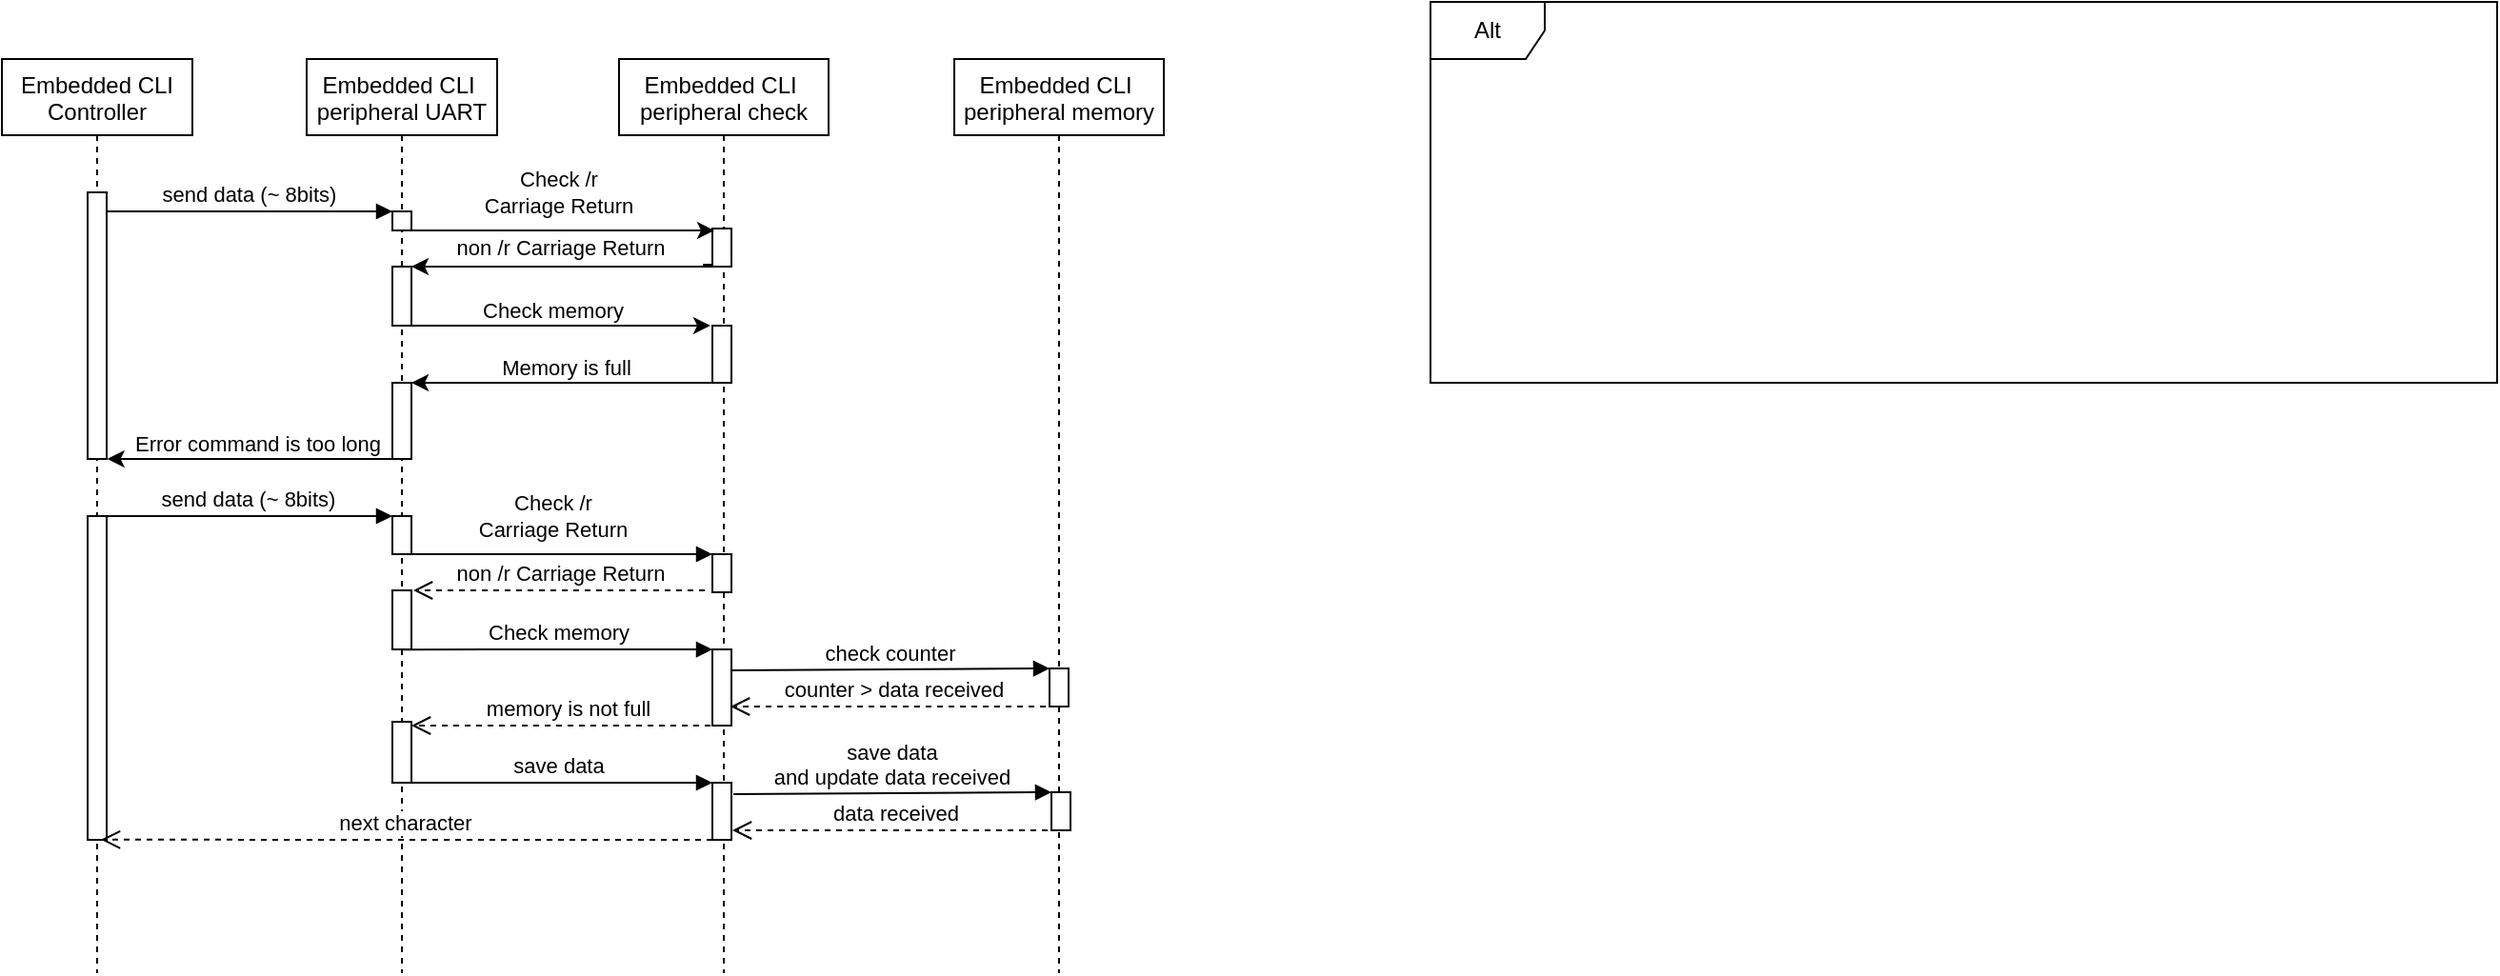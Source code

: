 <mxfile version="15.8.4" type="device"><diagram id="kgpKYQtTHZ0yAKxKKP6v" name="Page-1"><mxGraphModel dx="777" dy="526" grid="1" gridSize="10" guides="1" tooltips="1" connect="1" arrows="1" fold="1" page="1" pageScale="1" pageWidth="850" pageHeight="1100" math="0" shadow="0"><root><mxCell id="0"/><mxCell id="1" parent="0"/><mxCell id="yDon4UUU43RxTDHOvDxB-22" value="Alt" style="shape=umlFrame;whiteSpace=wrap;html=1;" vertex="1" parent="1"><mxGeometry x="850" y="50" width="560" height="200" as="geometry"/></mxCell><mxCell id="3nuBFxr9cyL0pnOWT2aG-1" value="Embedded CLI&#10;Controller" style="shape=umlLifeline;perimeter=lifelinePerimeter;container=1;collapsible=0;recursiveResize=0;rounded=0;shadow=0;strokeWidth=1;" parent="1" vertex="1"><mxGeometry x="100" y="80" width="100" height="480" as="geometry"/></mxCell><mxCell id="3nuBFxr9cyL0pnOWT2aG-2" value="" style="points=[];perimeter=orthogonalPerimeter;rounded=0;shadow=0;strokeWidth=1;" parent="3nuBFxr9cyL0pnOWT2aG-1" vertex="1"><mxGeometry x="45" y="70" width="10" height="140" as="geometry"/></mxCell><mxCell id="yDon4UUU43RxTDHOvDxB-23" value="" style="points=[];perimeter=orthogonalPerimeter;rounded=0;shadow=0;strokeWidth=1;" vertex="1" parent="3nuBFxr9cyL0pnOWT2aG-1"><mxGeometry x="45" y="240" width="10" height="170" as="geometry"/></mxCell><mxCell id="3nuBFxr9cyL0pnOWT2aG-5" value="Embedded CLI &#10;peripheral UART" style="shape=umlLifeline;perimeter=lifelinePerimeter;container=1;collapsible=0;recursiveResize=0;rounded=0;shadow=0;strokeWidth=1;" parent="1" vertex="1"><mxGeometry x="260" y="80" width="100" height="480" as="geometry"/></mxCell><mxCell id="3nuBFxr9cyL0pnOWT2aG-6" value="" style="points=[];perimeter=orthogonalPerimeter;rounded=0;shadow=0;strokeWidth=1;" parent="3nuBFxr9cyL0pnOWT2aG-5" vertex="1"><mxGeometry x="45" y="80" width="10" height="10" as="geometry"/></mxCell><mxCell id="yDon4UUU43RxTDHOvDxB-7" value="" style="points=[];perimeter=orthogonalPerimeter;rounded=0;shadow=0;strokeWidth=1;" vertex="1" parent="3nuBFxr9cyL0pnOWT2aG-5"><mxGeometry x="45" y="109" width="10" height="31" as="geometry"/></mxCell><mxCell id="yDon4UUU43RxTDHOvDxB-17" value="" style="points=[];perimeter=orthogonalPerimeter;rounded=0;shadow=0;strokeWidth=1;" vertex="1" parent="3nuBFxr9cyL0pnOWT2aG-5"><mxGeometry x="45" y="170" width="10" height="40" as="geometry"/></mxCell><mxCell id="yDon4UUU43RxTDHOvDxB-28" value="" style="html=1;points=[];perimeter=orthogonalPerimeter;" vertex="1" parent="3nuBFxr9cyL0pnOWT2aG-5"><mxGeometry x="45" y="240" width="10" height="20" as="geometry"/></mxCell><mxCell id="yDon4UUU43RxTDHOvDxB-35" value="" style="html=1;points=[];perimeter=orthogonalPerimeter;" vertex="1" parent="3nuBFxr9cyL0pnOWT2aG-5"><mxGeometry x="45" y="279" width="10" height="31" as="geometry"/></mxCell><mxCell id="yDon4UUU43RxTDHOvDxB-39" value="" style="html=1;points=[];perimeter=orthogonalPerimeter;" vertex="1" parent="3nuBFxr9cyL0pnOWT2aG-5"><mxGeometry x="45" y="348" width="10" height="32" as="geometry"/></mxCell><mxCell id="3nuBFxr9cyL0pnOWT2aG-8" value="send data (~ 8bits)" style="verticalAlign=bottom;endArrow=block;entryX=0;entryY=0;shadow=0;strokeWidth=1;" parent="1" source="3nuBFxr9cyL0pnOWT2aG-2" target="3nuBFxr9cyL0pnOWT2aG-6" edge="1"><mxGeometry relative="1" as="geometry"><mxPoint x="275" y="160" as="sourcePoint"/></mxGeometry></mxCell><mxCell id="yDon4UUU43RxTDHOvDxB-6" style="edgeStyle=orthogonalEdgeStyle;rounded=0;orthogonalLoop=1;jettySize=auto;html=1;exitX=-0.2;exitY=0.9;exitDx=0;exitDy=0;exitPerimeter=0;entryX=0.5;entryY=0.36;entryDx=0;entryDy=0;entryPerimeter=0;" edge="1" parent="1"><mxGeometry relative="1" as="geometry"><mxPoint x="468" y="188" as="sourcePoint"/><mxPoint x="315" y="189" as="targetPoint"/><Array as="points"><mxPoint x="480" y="188"/><mxPoint x="480" y="189"/></Array></mxGeometry></mxCell><mxCell id="yDon4UUU43RxTDHOvDxB-2" value="Embedded CLI &#10;peripheral check" style="shape=umlLifeline;perimeter=lifelinePerimeter;container=1;collapsible=0;recursiveResize=0;rounded=0;shadow=0;strokeWidth=1;" vertex="1" parent="1"><mxGeometry x="424" y="80" width="110" height="480" as="geometry"/></mxCell><mxCell id="yDon4UUU43RxTDHOvDxB-3" value="" style="points=[];perimeter=orthogonalPerimeter;rounded=0;shadow=0;strokeWidth=1;" vertex="1" parent="yDon4UUU43RxTDHOvDxB-2"><mxGeometry x="49" y="89" width="10" height="20" as="geometry"/></mxCell><mxCell id="yDon4UUU43RxTDHOvDxB-11" value="" style="points=[];perimeter=orthogonalPerimeter;rounded=0;shadow=0;strokeWidth=1;" vertex="1" parent="yDon4UUU43RxTDHOvDxB-2"><mxGeometry x="49" y="140" width="10" height="30" as="geometry"/></mxCell><mxCell id="yDon4UUU43RxTDHOvDxB-31" value="" style="html=1;points=[];perimeter=orthogonalPerimeter;" vertex="1" parent="yDon4UUU43RxTDHOvDxB-2"><mxGeometry x="49" y="260" width="10" height="20" as="geometry"/></mxCell><mxCell id="yDon4UUU43RxTDHOvDxB-36" value="" style="html=1;points=[];perimeter=orthogonalPerimeter;" vertex="1" parent="yDon4UUU43RxTDHOvDxB-2"><mxGeometry x="49" y="310" width="10" height="40" as="geometry"/></mxCell><mxCell id="yDon4UUU43RxTDHOvDxB-40" value="" style="html=1;points=[];perimeter=orthogonalPerimeter;" vertex="1" parent="yDon4UUU43RxTDHOvDxB-2"><mxGeometry x="49" y="380" width="10" height="30" as="geometry"/></mxCell><mxCell id="yDon4UUU43RxTDHOvDxB-58" value="next character&amp;nbsp;" style="html=1;verticalAlign=bottom;endArrow=open;dashed=1;endSize=8;exitX=0;exitY=0.95;rounded=0;entryX=0.52;entryY=0.854;entryDx=0;entryDy=0;entryPerimeter=0;" edge="1" parent="yDon4UUU43RxTDHOvDxB-2" target="3nuBFxr9cyL0pnOWT2aG-1"><mxGeometry relative="1" as="geometry"><mxPoint x="-122.5" y="410" as="targetPoint"/><mxPoint x="49" y="410" as="sourcePoint"/></mxGeometry></mxCell><mxCell id="yDon4UUU43RxTDHOvDxB-4" style="edgeStyle=orthogonalEdgeStyle;rounded=0;orthogonalLoop=1;jettySize=auto;html=1;entryX=0.1;entryY=0.05;entryDx=0;entryDy=0;entryPerimeter=0;" edge="1" parent="1" source="3nuBFxr9cyL0pnOWT2aG-6" target="yDon4UUU43RxTDHOvDxB-3"><mxGeometry relative="1" as="geometry"><mxPoint x="460" y="170" as="targetPoint"/><Array as="points"><mxPoint x="430" y="170"/></Array></mxGeometry></mxCell><mxCell id="yDon4UUU43RxTDHOvDxB-5" value="Check /r&lt;br&gt;Carriage Return" style="edgeLabel;html=1;align=center;verticalAlign=middle;resizable=0;points=[];" vertex="1" connectable="0" parent="yDon4UUU43RxTDHOvDxB-4"><mxGeometry x="-0.035" y="2" relative="1" as="geometry"><mxPoint y="-18" as="offset"/></mxGeometry></mxCell><mxCell id="yDon4UUU43RxTDHOvDxB-10" value="non /r Carriage Return" style="edgeLabel;html=1;align=center;verticalAlign=middle;resizable=0;points=[];" vertex="1" connectable="0" parent="1"><mxGeometry x="400" y="180" as="geometry"><mxPoint x="-7" y="-1" as="offset"/></mxGeometry></mxCell><mxCell id="yDon4UUU43RxTDHOvDxB-14" value="" style="endArrow=classic;html=1;rounded=0;entryX=0.1;entryY=0.033;entryDx=0;entryDy=0;entryPerimeter=0;" edge="1" parent="1"><mxGeometry width="50" height="50" relative="1" as="geometry"><mxPoint x="312" y="219.99" as="sourcePoint"/><mxPoint x="472" y="219.99" as="targetPoint"/></mxGeometry></mxCell><mxCell id="yDon4UUU43RxTDHOvDxB-16" value="Check memory" style="edgeLabel;html=1;align=center;verticalAlign=middle;resizable=0;points=[];" vertex="1" connectable="0" parent="yDon4UUU43RxTDHOvDxB-14"><mxGeometry x="0.013" y="2" relative="1" as="geometry"><mxPoint x="-4" y="-6" as="offset"/></mxGeometry></mxCell><mxCell id="yDon4UUU43RxTDHOvDxB-18" value="" style="endArrow=classic;html=1;rounded=0;" edge="1" parent="1"><mxGeometry width="50" height="50" relative="1" as="geometry"><mxPoint x="478" y="250" as="sourcePoint"/><mxPoint x="315" y="250" as="targetPoint"/></mxGeometry></mxCell><mxCell id="yDon4UUU43RxTDHOvDxB-19" value="Memory is full" style="edgeLabel;html=1;align=center;verticalAlign=middle;resizable=0;points=[];" vertex="1" connectable="0" parent="yDon4UUU43RxTDHOvDxB-18"><mxGeometry x="0.006" y="1" relative="1" as="geometry"><mxPoint y="-9" as="offset"/></mxGeometry></mxCell><mxCell id="yDon4UUU43RxTDHOvDxB-20" value="" style="endArrow=classic;html=1;rounded=0;exitX=0.009;exitY=0.999;exitDx=0;exitDy=0;exitPerimeter=0;entryX=1.033;entryY=1;entryDx=0;entryDy=0;entryPerimeter=0;" edge="1" parent="1" source="yDon4UUU43RxTDHOvDxB-17" target="3nuBFxr9cyL0pnOWT2aG-2"><mxGeometry width="50" height="50" relative="1" as="geometry"><mxPoint x="306" y="282.987" as="sourcePoint"/><mxPoint x="156" y="283" as="targetPoint"/></mxGeometry></mxCell><mxCell id="yDon4UUU43RxTDHOvDxB-21" value="Error command is too long" style="edgeLabel;html=1;align=center;verticalAlign=middle;resizable=0;points=[];" vertex="1" connectable="0" parent="yDon4UUU43RxTDHOvDxB-20"><mxGeometry x="-0.08" y="-4" relative="1" as="geometry"><mxPoint x="-2" y="-4" as="offset"/></mxGeometry></mxCell><mxCell id="yDon4UUU43RxTDHOvDxB-29" value="send data (~ 8bits)" style="html=1;verticalAlign=bottom;endArrow=block;entryX=0;entryY=0;rounded=0;exitX=0.8;exitY=0;exitDx=0;exitDy=0;exitPerimeter=0;" edge="1" target="yDon4UUU43RxTDHOvDxB-28" parent="1" source="yDon4UUU43RxTDHOvDxB-23"><mxGeometry relative="1" as="geometry"><mxPoint x="235" y="320" as="sourcePoint"/></mxGeometry></mxCell><mxCell id="yDon4UUU43RxTDHOvDxB-32" value="" style="html=1;verticalAlign=bottom;endArrow=block;entryX=0;entryY=0;rounded=0;" edge="1" target="yDon4UUU43RxTDHOvDxB-31" parent="1" source="3nuBFxr9cyL0pnOWT2aG-5"><mxGeometry relative="1" as="geometry"><mxPoint x="403" y="340" as="sourcePoint"/></mxGeometry></mxCell><mxCell id="yDon4UUU43RxTDHOvDxB-34" value="Check /r&lt;br&gt;Carriage Return" style="edgeLabel;html=1;align=center;verticalAlign=middle;resizable=0;points=[];" vertex="1" connectable="0" parent="yDon4UUU43RxTDHOvDxB-32"><mxGeometry x="-0.052" y="-2" relative="1" as="geometry"><mxPoint x="1" y="-22" as="offset"/></mxGeometry></mxCell><mxCell id="yDon4UUU43RxTDHOvDxB-33" value="non /r Carriage Return" style="html=1;verticalAlign=bottom;endArrow=open;dashed=1;endSize=8;exitX=0;exitY=0.95;rounded=0;" edge="1" parent="1"><mxGeometry relative="1" as="geometry"><mxPoint x="316" y="359" as="targetPoint"/><mxPoint x="469" y="359" as="sourcePoint"/></mxGeometry></mxCell><mxCell id="yDon4UUU43RxTDHOvDxB-37" value="Check memory" style="html=1;verticalAlign=bottom;endArrow=block;entryX=0;entryY=0;rounded=0;exitX=0.51;exitY=0.646;exitDx=0;exitDy=0;exitPerimeter=0;" edge="1" target="yDon4UUU43RxTDHOvDxB-36" parent="1" source="3nuBFxr9cyL0pnOWT2aG-5"><mxGeometry relative="1" as="geometry"><mxPoint x="403" y="390" as="sourcePoint"/></mxGeometry></mxCell><mxCell id="yDon4UUU43RxTDHOvDxB-38" value="memory is not full" style="html=1;verticalAlign=bottom;endArrow=open;dashed=1;endSize=8;exitX=0;exitY=0.95;rounded=0;" edge="1" parent="1"><mxGeometry relative="1" as="geometry"><mxPoint x="315" y="430" as="targetPoint"/><mxPoint x="478" y="430" as="sourcePoint"/></mxGeometry></mxCell><mxCell id="yDon4UUU43RxTDHOvDxB-43" value="Embedded CLI &#10;peripheral memory" style="shape=umlLifeline;perimeter=lifelinePerimeter;container=1;collapsible=0;recursiveResize=0;rounded=0;shadow=0;strokeWidth=1;" vertex="1" parent="1"><mxGeometry x="600" y="80" width="110" height="480" as="geometry"/></mxCell><mxCell id="yDon4UUU43RxTDHOvDxB-48" value="" style="html=1;points=[];perimeter=orthogonalPerimeter;" vertex="1" parent="yDon4UUU43RxTDHOvDxB-43"><mxGeometry x="50" y="320" width="10" height="20" as="geometry"/></mxCell><mxCell id="yDon4UUU43RxTDHOvDxB-49" value="check counter" style="html=1;verticalAlign=bottom;endArrow=block;entryX=0;entryY=0;rounded=0;exitX=1;exitY=0.275;exitDx=0;exitDy=0;exitPerimeter=0;" edge="1" parent="1" target="yDon4UUU43RxTDHOvDxB-48" source="yDon4UUU43RxTDHOvDxB-36"><mxGeometry relative="1" as="geometry"><mxPoint x="579" y="460" as="sourcePoint"/></mxGeometry></mxCell><mxCell id="yDon4UUU43RxTDHOvDxB-50" value="counter &amp;gt; data received" style="html=1;verticalAlign=bottom;endArrow=open;dashed=1;endSize=8;exitX=0;exitY=0.95;rounded=0;" edge="1" parent="1"><mxGeometry relative="1" as="geometry"><mxPoint x="482.5" y="420" as="targetPoint"/><mxPoint x="654" y="420" as="sourcePoint"/></mxGeometry></mxCell><mxCell id="yDon4UUU43RxTDHOvDxB-41" value="save data" style="html=1;verticalAlign=bottom;endArrow=block;entryX=0;entryY=0;rounded=0;" edge="1" target="yDon4UUU43RxTDHOvDxB-40" parent="1" source="3nuBFxr9cyL0pnOWT2aG-5"><mxGeometry relative="1" as="geometry"><mxPoint x="403" y="460" as="sourcePoint"/></mxGeometry></mxCell><mxCell id="yDon4UUU43RxTDHOvDxB-55" value="" style="html=1;points=[];perimeter=orthogonalPerimeter;" vertex="1" parent="1"><mxGeometry x="651" y="465" width="10" height="20" as="geometry"/></mxCell><mxCell id="yDon4UUU43RxTDHOvDxB-56" value="save data &lt;br&gt;and update data received" style="html=1;verticalAlign=bottom;endArrow=block;entryX=0;entryY=0;rounded=0;exitX=1;exitY=0.275;exitDx=0;exitDy=0;exitPerimeter=0;" edge="1" parent="1" target="yDon4UUU43RxTDHOvDxB-55"><mxGeometry relative="1" as="geometry"><mxPoint x="484" y="466" as="sourcePoint"/></mxGeometry></mxCell><mxCell id="yDon4UUU43RxTDHOvDxB-57" value="data received" style="html=1;verticalAlign=bottom;endArrow=open;dashed=1;endSize=8;exitX=0;exitY=0.95;rounded=0;" edge="1" parent="1"><mxGeometry relative="1" as="geometry"><mxPoint x="483.5" y="485" as="targetPoint"/><mxPoint x="655" y="485" as="sourcePoint"/></mxGeometry></mxCell></root></mxGraphModel></diagram></mxfile>